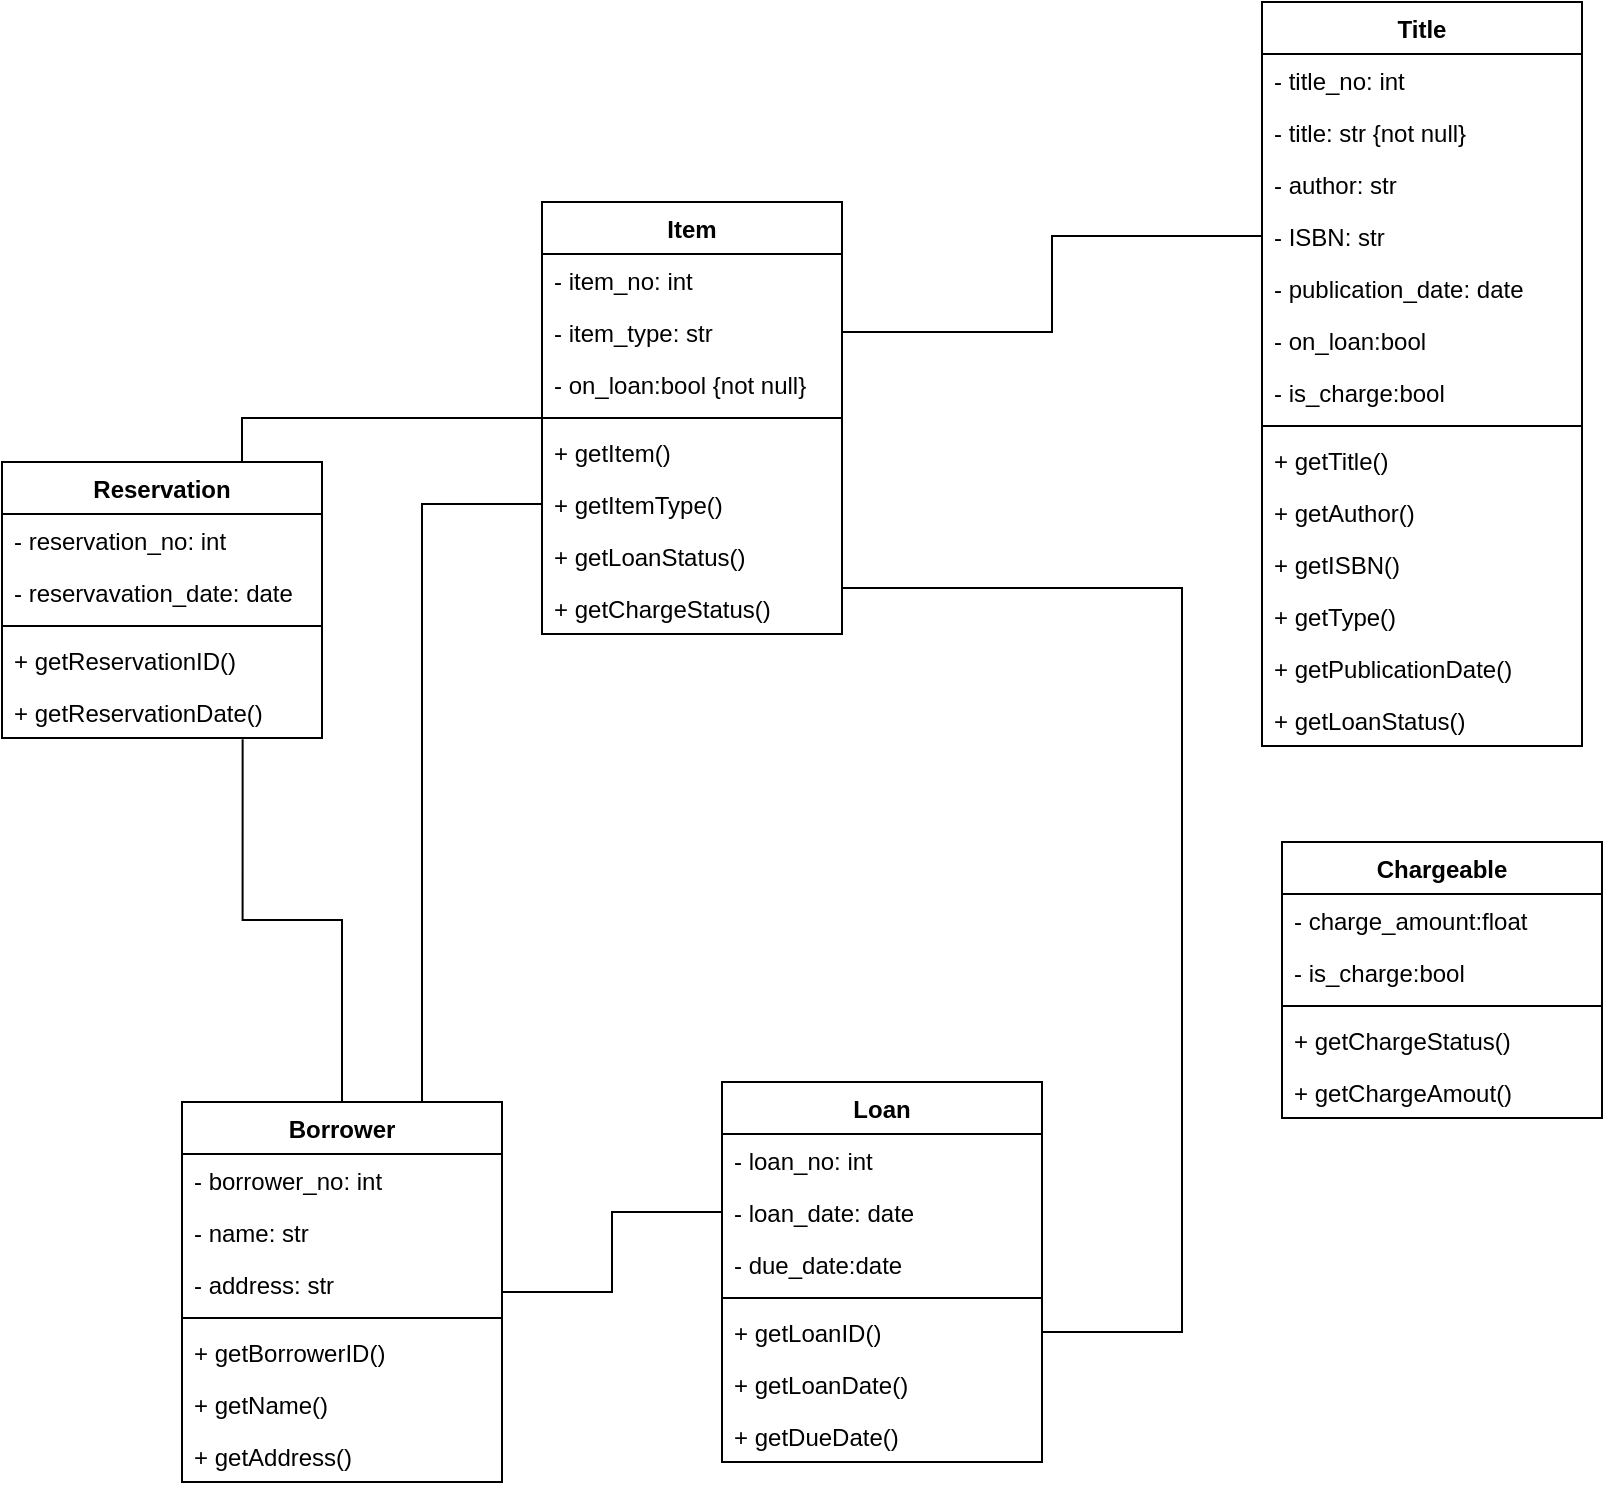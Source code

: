 <mxfile version="20.7.4" type="device"><diagram id="bBGUIYd9gj0dmMG-i7Sc" name="Page-1"><mxGraphModel dx="1376" dy="876" grid="1" gridSize="10" guides="1" tooltips="1" connect="1" arrows="1" fold="1" page="1" pageScale="1" pageWidth="850" pageHeight="1100" math="0" shadow="0"><root><mxCell id="0"/><mxCell id="1" parent="0"/><mxCell id="ZYg50fIGtOqlQv4kDnU--1" value="Title" style="swimlane;fontStyle=1;align=center;verticalAlign=top;childLayout=stackLayout;horizontal=1;startSize=26;horizontalStack=0;resizeParent=1;resizeParentMax=0;resizeLast=0;collapsible=1;marginBottom=0;" vertex="1" parent="1"><mxGeometry x="650" y="30" width="160" height="372" as="geometry"/></mxCell><mxCell id="ZYg50fIGtOqlQv4kDnU--2" value="- title_no: int " style="text;strokeColor=none;fillColor=none;align=left;verticalAlign=top;spacingLeft=4;spacingRight=4;overflow=hidden;rotatable=0;points=[[0,0.5],[1,0.5]];portConstraint=eastwest;" vertex="1" parent="ZYg50fIGtOqlQv4kDnU--1"><mxGeometry y="26" width="160" height="26" as="geometry"/></mxCell><mxCell id="ZYg50fIGtOqlQv4kDnU--47" value="- title: str {not null} " style="text;strokeColor=none;fillColor=none;align=left;verticalAlign=top;spacingLeft=4;spacingRight=4;overflow=hidden;rotatable=0;points=[[0,0.5],[1,0.5]];portConstraint=eastwest;" vertex="1" parent="ZYg50fIGtOqlQv4kDnU--1"><mxGeometry y="52" width="160" height="26" as="geometry"/></mxCell><mxCell id="ZYg50fIGtOqlQv4kDnU--6" value="- author: str " style="text;strokeColor=none;fillColor=none;align=left;verticalAlign=top;spacingLeft=4;spacingRight=4;overflow=hidden;rotatable=0;points=[[0,0.5],[1,0.5]];portConstraint=eastwest;" vertex="1" parent="ZYg50fIGtOqlQv4kDnU--1"><mxGeometry y="78" width="160" height="26" as="geometry"/></mxCell><mxCell id="ZYg50fIGtOqlQv4kDnU--7" value="- ISBN: str " style="text;strokeColor=none;fillColor=none;align=left;verticalAlign=top;spacingLeft=4;spacingRight=4;overflow=hidden;rotatable=0;points=[[0,0.5],[1,0.5]];portConstraint=eastwest;" vertex="1" parent="ZYg50fIGtOqlQv4kDnU--1"><mxGeometry y="104" width="160" height="26" as="geometry"/></mxCell><mxCell id="ZYg50fIGtOqlQv4kDnU--17" value="- publication_date: date " style="text;strokeColor=none;fillColor=none;align=left;verticalAlign=top;spacingLeft=4;spacingRight=4;overflow=hidden;rotatable=0;points=[[0,0.5],[1,0.5]];portConstraint=eastwest;" vertex="1" parent="ZYg50fIGtOqlQv4kDnU--1"><mxGeometry y="130" width="160" height="26" as="geometry"/></mxCell><mxCell id="ZYg50fIGtOqlQv4kDnU--9" value="- on_loan:bool" style="text;strokeColor=none;fillColor=none;align=left;verticalAlign=top;spacingLeft=4;spacingRight=4;overflow=hidden;rotatable=0;points=[[0,0.5],[1,0.5]];portConstraint=eastwest;" vertex="1" parent="ZYg50fIGtOqlQv4kDnU--1"><mxGeometry y="156" width="160" height="26" as="geometry"/></mxCell><mxCell id="ZYg50fIGtOqlQv4kDnU--10" value="- is_charge:bool" style="text;strokeColor=none;fillColor=none;align=left;verticalAlign=top;spacingLeft=4;spacingRight=4;overflow=hidden;rotatable=0;points=[[0,0.5],[1,0.5]];portConstraint=eastwest;" vertex="1" parent="ZYg50fIGtOqlQv4kDnU--1"><mxGeometry y="182" width="160" height="26" as="geometry"/></mxCell><mxCell id="ZYg50fIGtOqlQv4kDnU--3" value="" style="line;strokeWidth=1;fillColor=none;align=left;verticalAlign=middle;spacingTop=-1;spacingLeft=3;spacingRight=3;rotatable=0;labelPosition=right;points=[];portConstraint=eastwest;strokeColor=inherit;" vertex="1" parent="ZYg50fIGtOqlQv4kDnU--1"><mxGeometry y="208" width="160" height="8" as="geometry"/></mxCell><mxCell id="ZYg50fIGtOqlQv4kDnU--4" value="+ getTitle()&#10;" style="text;strokeColor=none;fillColor=none;align=left;verticalAlign=top;spacingLeft=4;spacingRight=4;overflow=hidden;rotatable=0;points=[[0,0.5],[1,0.5]];portConstraint=eastwest;" vertex="1" parent="ZYg50fIGtOqlQv4kDnU--1"><mxGeometry y="216" width="160" height="26" as="geometry"/></mxCell><mxCell id="ZYg50fIGtOqlQv4kDnU--11" value="+ getAuthor()&#10;" style="text;strokeColor=none;fillColor=none;align=left;verticalAlign=top;spacingLeft=4;spacingRight=4;overflow=hidden;rotatable=0;points=[[0,0.5],[1,0.5]];portConstraint=eastwest;" vertex="1" parent="ZYg50fIGtOqlQv4kDnU--1"><mxGeometry y="242" width="160" height="26" as="geometry"/></mxCell><mxCell id="ZYg50fIGtOqlQv4kDnU--12" value="+ getISBN()&#10;" style="text;strokeColor=none;fillColor=none;align=left;verticalAlign=top;spacingLeft=4;spacingRight=4;overflow=hidden;rotatable=0;points=[[0,0.5],[1,0.5]];portConstraint=eastwest;" vertex="1" parent="ZYg50fIGtOqlQv4kDnU--1"><mxGeometry y="268" width="160" height="26" as="geometry"/></mxCell><mxCell id="ZYg50fIGtOqlQv4kDnU--13" value="+ getType()&#10;" style="text;strokeColor=none;fillColor=none;align=left;verticalAlign=top;spacingLeft=4;spacingRight=4;overflow=hidden;rotatable=0;points=[[0,0.5],[1,0.5]];portConstraint=eastwest;" vertex="1" parent="ZYg50fIGtOqlQv4kDnU--1"><mxGeometry y="294" width="160" height="26" as="geometry"/></mxCell><mxCell id="ZYg50fIGtOqlQv4kDnU--14" value="+ getPublicationDate()&#10;" style="text;strokeColor=none;fillColor=none;align=left;verticalAlign=top;spacingLeft=4;spacingRight=4;overflow=hidden;rotatable=0;points=[[0,0.5],[1,0.5]];portConstraint=eastwest;" vertex="1" parent="ZYg50fIGtOqlQv4kDnU--1"><mxGeometry y="320" width="160" height="26" as="geometry"/></mxCell><mxCell id="ZYg50fIGtOqlQv4kDnU--15" value="+ getLoanStatus()&#10;" style="text;strokeColor=none;fillColor=none;align=left;verticalAlign=top;spacingLeft=4;spacingRight=4;overflow=hidden;rotatable=0;points=[[0,0.5],[1,0.5]];portConstraint=eastwest;" vertex="1" parent="ZYg50fIGtOqlQv4kDnU--1"><mxGeometry y="346" width="160" height="26" as="geometry"/></mxCell><mxCell id="ZYg50fIGtOqlQv4kDnU--32" value="Item" style="swimlane;fontStyle=1;align=center;verticalAlign=top;childLayout=stackLayout;horizontal=1;startSize=26;horizontalStack=0;resizeParent=1;resizeParentMax=0;resizeLast=0;collapsible=1;marginBottom=0;" vertex="1" parent="1"><mxGeometry x="290" y="130" width="150" height="216" as="geometry"/></mxCell><mxCell id="ZYg50fIGtOqlQv4kDnU--33" value="- item_no: int" style="text;strokeColor=none;fillColor=none;align=left;verticalAlign=top;spacingLeft=4;spacingRight=4;overflow=hidden;rotatable=0;points=[[0,0.5],[1,0.5]];portConstraint=eastwest;" vertex="1" parent="ZYg50fIGtOqlQv4kDnU--32"><mxGeometry y="26" width="150" height="26" as="geometry"/></mxCell><mxCell id="ZYg50fIGtOqlQv4kDnU--49" value="- item_type: str" style="text;strokeColor=none;fillColor=none;align=left;verticalAlign=top;spacingLeft=4;spacingRight=4;overflow=hidden;rotatable=0;points=[[0,0.5],[1,0.5]];portConstraint=eastwest;" vertex="1" parent="ZYg50fIGtOqlQv4kDnU--32"><mxGeometry y="52" width="150" height="26" as="geometry"/></mxCell><mxCell id="ZYg50fIGtOqlQv4kDnU--37" value="- on_loan:bool {not null}" style="text;strokeColor=none;fillColor=none;align=left;verticalAlign=top;spacingLeft=4;spacingRight=4;overflow=hidden;rotatable=0;points=[[0,0.5],[1,0.5]];portConstraint=eastwest;" vertex="1" parent="ZYg50fIGtOqlQv4kDnU--32"><mxGeometry y="78" width="150" height="26" as="geometry"/></mxCell><mxCell id="ZYg50fIGtOqlQv4kDnU--34" value="" style="line;strokeWidth=1;fillColor=none;align=left;verticalAlign=middle;spacingTop=-1;spacingLeft=3;spacingRight=3;rotatable=0;labelPosition=right;points=[];portConstraint=eastwest;strokeColor=inherit;" vertex="1" parent="ZYg50fIGtOqlQv4kDnU--32"><mxGeometry y="104" width="150" height="8" as="geometry"/></mxCell><mxCell id="ZYg50fIGtOqlQv4kDnU--35" value="+ getItem()&#10;" style="text;strokeColor=none;fillColor=none;align=left;verticalAlign=top;spacingLeft=4;spacingRight=4;overflow=hidden;rotatable=0;points=[[0,0.5],[1,0.5]];portConstraint=eastwest;" vertex="1" parent="ZYg50fIGtOqlQv4kDnU--32"><mxGeometry y="112" width="150" height="26" as="geometry"/></mxCell><mxCell id="ZYg50fIGtOqlQv4kDnU--50" value="+ getItemType()&#10;" style="text;strokeColor=none;fillColor=none;align=left;verticalAlign=top;spacingLeft=4;spacingRight=4;overflow=hidden;rotatable=0;points=[[0,0.5],[1,0.5]];portConstraint=eastwest;" vertex="1" parent="ZYg50fIGtOqlQv4kDnU--32"><mxGeometry y="138" width="150" height="26" as="geometry"/></mxCell><mxCell id="ZYg50fIGtOqlQv4kDnU--38" value="+ getLoanStatus()&#10;" style="text;strokeColor=none;fillColor=none;align=left;verticalAlign=top;spacingLeft=4;spacingRight=4;overflow=hidden;rotatable=0;points=[[0,0.5],[1,0.5]];portConstraint=eastwest;" vertex="1" parent="ZYg50fIGtOqlQv4kDnU--32"><mxGeometry y="164" width="150" height="26" as="geometry"/></mxCell><mxCell id="ZYg50fIGtOqlQv4kDnU--51" value="+ getChargeStatus() &#10;" style="text;strokeColor=none;fillColor=none;align=left;verticalAlign=top;spacingLeft=4;spacingRight=4;overflow=hidden;rotatable=0;points=[[0,0.5],[1,0.5]];portConstraint=eastwest;" vertex="1" parent="ZYg50fIGtOqlQv4kDnU--32"><mxGeometry y="190" width="150" height="26" as="geometry"/></mxCell><mxCell id="ZYg50fIGtOqlQv4kDnU--91" style="edgeStyle=orthogonalEdgeStyle;rounded=0;orthogonalLoop=1;jettySize=auto;html=1;entryX=0;entryY=0.5;entryDx=0;entryDy=0;startArrow=none;startFill=0;endArrow=none;endFill=0;" edge="1" parent="1" source="ZYg50fIGtOqlQv4kDnU--56" target="ZYg50fIGtOqlQv4kDnU--81"><mxGeometry relative="1" as="geometry"/></mxCell><mxCell id="ZYg50fIGtOqlQv4kDnU--95" style="edgeStyle=orthogonalEdgeStyle;rounded=0;orthogonalLoop=1;jettySize=auto;html=1;entryX=0.752;entryY=1.026;entryDx=0;entryDy=0;entryPerimeter=0;startArrow=none;startFill=0;endArrow=none;endFill=0;" edge="1" parent="1" source="ZYg50fIGtOqlQv4kDnU--56" target="ZYg50fIGtOqlQv4kDnU--73"><mxGeometry relative="1" as="geometry"/></mxCell><mxCell id="ZYg50fIGtOqlQv4kDnU--96" style="edgeStyle=orthogonalEdgeStyle;rounded=0;orthogonalLoop=1;jettySize=auto;html=1;exitX=0.75;exitY=0;exitDx=0;exitDy=0;startArrow=none;startFill=0;endArrow=none;endFill=0;" edge="1" parent="1" source="ZYg50fIGtOqlQv4kDnU--56" target="ZYg50fIGtOqlQv4kDnU--50"><mxGeometry relative="1" as="geometry"/></mxCell><mxCell id="ZYg50fIGtOqlQv4kDnU--56" value="Borrower" style="swimlane;fontStyle=1;align=center;verticalAlign=top;childLayout=stackLayout;horizontal=1;startSize=26;horizontalStack=0;resizeParent=1;resizeParentMax=0;resizeLast=0;collapsible=1;marginBottom=0;" vertex="1" parent="1"><mxGeometry x="110" y="580" width="160" height="190" as="geometry"/></mxCell><mxCell id="ZYg50fIGtOqlQv4kDnU--57" value="- borrower_no: int" style="text;strokeColor=none;fillColor=none;align=left;verticalAlign=top;spacingLeft=4;spacingRight=4;overflow=hidden;rotatable=0;points=[[0,0.5],[1,0.5]];portConstraint=eastwest;" vertex="1" parent="ZYg50fIGtOqlQv4kDnU--56"><mxGeometry y="26" width="160" height="26" as="geometry"/></mxCell><mxCell id="ZYg50fIGtOqlQv4kDnU--58" value="- name: str" style="text;strokeColor=none;fillColor=none;align=left;verticalAlign=top;spacingLeft=4;spacingRight=4;overflow=hidden;rotatable=0;points=[[0,0.5],[1,0.5]];portConstraint=eastwest;" vertex="1" parent="ZYg50fIGtOqlQv4kDnU--56"><mxGeometry y="52" width="160" height="26" as="geometry"/></mxCell><mxCell id="ZYg50fIGtOqlQv4kDnU--66" value="- address: str" style="text;strokeColor=none;fillColor=none;align=left;verticalAlign=top;spacingLeft=4;spacingRight=4;overflow=hidden;rotatable=0;points=[[0,0.5],[1,0.5]];portConstraint=eastwest;" vertex="1" parent="ZYg50fIGtOqlQv4kDnU--56"><mxGeometry y="78" width="160" height="26" as="geometry"/></mxCell><mxCell id="ZYg50fIGtOqlQv4kDnU--61" value="" style="line;strokeWidth=1;fillColor=none;align=left;verticalAlign=middle;spacingTop=-1;spacingLeft=3;spacingRight=3;rotatable=0;labelPosition=right;points=[];portConstraint=eastwest;strokeColor=inherit;" vertex="1" parent="ZYg50fIGtOqlQv4kDnU--56"><mxGeometry y="104" width="160" height="8" as="geometry"/></mxCell><mxCell id="ZYg50fIGtOqlQv4kDnU--62" value="+ getBorrowerID()&#10;" style="text;strokeColor=none;fillColor=none;align=left;verticalAlign=top;spacingLeft=4;spacingRight=4;overflow=hidden;rotatable=0;points=[[0,0.5],[1,0.5]];portConstraint=eastwest;" vertex="1" parent="ZYg50fIGtOqlQv4kDnU--56"><mxGeometry y="112" width="160" height="26" as="geometry"/></mxCell><mxCell id="ZYg50fIGtOqlQv4kDnU--63" value="+ getName()&#10;" style="text;strokeColor=none;fillColor=none;align=left;verticalAlign=top;spacingLeft=4;spacingRight=4;overflow=hidden;rotatable=0;points=[[0,0.5],[1,0.5]];portConstraint=eastwest;" vertex="1" parent="ZYg50fIGtOqlQv4kDnU--56"><mxGeometry y="138" width="160" height="26" as="geometry"/></mxCell><mxCell id="ZYg50fIGtOqlQv4kDnU--64" value="+ getAddress()&#10;" style="text;strokeColor=none;fillColor=none;align=left;verticalAlign=top;spacingLeft=4;spacingRight=4;overflow=hidden;rotatable=0;points=[[0,0.5],[1,0.5]];portConstraint=eastwest;" vertex="1" parent="ZYg50fIGtOqlQv4kDnU--56"><mxGeometry y="164" width="160" height="26" as="geometry"/></mxCell><mxCell id="ZYg50fIGtOqlQv4kDnU--67" value="Reservation" style="swimlane;fontStyle=1;align=center;verticalAlign=top;childLayout=stackLayout;horizontal=1;startSize=26;horizontalStack=0;resizeParent=1;resizeParentMax=0;resizeLast=0;collapsible=1;marginBottom=0;" vertex="1" parent="1"><mxGeometry x="20" y="260" width="160" height="138" as="geometry"/></mxCell><mxCell id="ZYg50fIGtOqlQv4kDnU--68" value="- reservation_no: int" style="text;strokeColor=none;fillColor=none;align=left;verticalAlign=top;spacingLeft=4;spacingRight=4;overflow=hidden;rotatable=0;points=[[0,0.5],[1,0.5]];portConstraint=eastwest;" vertex="1" parent="ZYg50fIGtOqlQv4kDnU--67"><mxGeometry y="26" width="160" height="26" as="geometry"/></mxCell><mxCell id="ZYg50fIGtOqlQv4kDnU--69" value="- reservavation_date: date" style="text;strokeColor=none;fillColor=none;align=left;verticalAlign=top;spacingLeft=4;spacingRight=4;overflow=hidden;rotatable=0;points=[[0,0.5],[1,0.5]];portConstraint=eastwest;" vertex="1" parent="ZYg50fIGtOqlQv4kDnU--67"><mxGeometry y="52" width="160" height="26" as="geometry"/></mxCell><mxCell id="ZYg50fIGtOqlQv4kDnU--71" value="" style="line;strokeWidth=1;fillColor=none;align=left;verticalAlign=middle;spacingTop=-1;spacingLeft=3;spacingRight=3;rotatable=0;labelPosition=right;points=[];portConstraint=eastwest;strokeColor=inherit;" vertex="1" parent="ZYg50fIGtOqlQv4kDnU--67"><mxGeometry y="78" width="160" height="8" as="geometry"/></mxCell><mxCell id="ZYg50fIGtOqlQv4kDnU--72" value="+ getReservationID()&#10;" style="text;strokeColor=none;fillColor=none;align=left;verticalAlign=top;spacingLeft=4;spacingRight=4;overflow=hidden;rotatable=0;points=[[0,0.5],[1,0.5]];portConstraint=eastwest;" vertex="1" parent="ZYg50fIGtOqlQv4kDnU--67"><mxGeometry y="86" width="160" height="26" as="geometry"/></mxCell><mxCell id="ZYg50fIGtOqlQv4kDnU--73" value="+ getReservationDate()&#10;" style="text;strokeColor=none;fillColor=none;align=left;verticalAlign=top;spacingLeft=4;spacingRight=4;overflow=hidden;rotatable=0;points=[[0,0.5],[1,0.5]];portConstraint=eastwest;" vertex="1" parent="ZYg50fIGtOqlQv4kDnU--67"><mxGeometry y="112" width="160" height="26" as="geometry"/></mxCell><mxCell id="ZYg50fIGtOqlQv4kDnU--75" value="Loan" style="swimlane;fontStyle=1;align=center;verticalAlign=top;childLayout=stackLayout;horizontal=1;startSize=26;horizontalStack=0;resizeParent=1;resizeParentMax=0;resizeLast=0;collapsible=1;marginBottom=0;" vertex="1" parent="1"><mxGeometry x="380" y="570" width="160" height="190" as="geometry"/></mxCell><mxCell id="ZYg50fIGtOqlQv4kDnU--76" value="- loan_no: int" style="text;strokeColor=none;fillColor=none;align=left;verticalAlign=top;spacingLeft=4;spacingRight=4;overflow=hidden;rotatable=0;points=[[0,0.5],[1,0.5]];portConstraint=eastwest;" vertex="1" parent="ZYg50fIGtOqlQv4kDnU--75"><mxGeometry y="26" width="160" height="26" as="geometry"/></mxCell><mxCell id="ZYg50fIGtOqlQv4kDnU--81" value="- loan_date: date" style="text;strokeColor=none;fillColor=none;align=left;verticalAlign=top;spacingLeft=4;spacingRight=4;overflow=hidden;rotatable=0;points=[[0,0.5],[1,0.5]];portConstraint=eastwest;" vertex="1" parent="ZYg50fIGtOqlQv4kDnU--75"><mxGeometry y="52" width="160" height="26" as="geometry"/></mxCell><mxCell id="ZYg50fIGtOqlQv4kDnU--77" value="- due_date:date" style="text;strokeColor=none;fillColor=none;align=left;verticalAlign=top;spacingLeft=4;spacingRight=4;overflow=hidden;rotatable=0;points=[[0,0.5],[1,0.5]];portConstraint=eastwest;" vertex="1" parent="ZYg50fIGtOqlQv4kDnU--75"><mxGeometry y="78" width="160" height="26" as="geometry"/></mxCell><mxCell id="ZYg50fIGtOqlQv4kDnU--78" value="" style="line;strokeWidth=1;fillColor=none;align=left;verticalAlign=middle;spacingTop=-1;spacingLeft=3;spacingRight=3;rotatable=0;labelPosition=right;points=[];portConstraint=eastwest;strokeColor=inherit;" vertex="1" parent="ZYg50fIGtOqlQv4kDnU--75"><mxGeometry y="104" width="160" height="8" as="geometry"/></mxCell><mxCell id="ZYg50fIGtOqlQv4kDnU--79" value="+ getLoanID()&#10;" style="text;strokeColor=none;fillColor=none;align=left;verticalAlign=top;spacingLeft=4;spacingRight=4;overflow=hidden;rotatable=0;points=[[0,0.5],[1,0.5]];portConstraint=eastwest;" vertex="1" parent="ZYg50fIGtOqlQv4kDnU--75"><mxGeometry y="112" width="160" height="26" as="geometry"/></mxCell><mxCell id="ZYg50fIGtOqlQv4kDnU--82" value="+ getLoanDate()&#10;" style="text;strokeColor=none;fillColor=none;align=left;verticalAlign=top;spacingLeft=4;spacingRight=4;overflow=hidden;rotatable=0;points=[[0,0.5],[1,0.5]];portConstraint=eastwest;" vertex="1" parent="ZYg50fIGtOqlQv4kDnU--75"><mxGeometry y="138" width="160" height="26" as="geometry"/></mxCell><mxCell id="ZYg50fIGtOqlQv4kDnU--80" value="+ getDueDate()&#10;" style="text;strokeColor=none;fillColor=none;align=left;verticalAlign=top;spacingLeft=4;spacingRight=4;overflow=hidden;rotatable=0;points=[[0,0.5],[1,0.5]];portConstraint=eastwest;" vertex="1" parent="ZYg50fIGtOqlQv4kDnU--75"><mxGeometry y="164" width="160" height="26" as="geometry"/></mxCell><mxCell id="ZYg50fIGtOqlQv4kDnU--83" value="Chargeable" style="swimlane;fontStyle=1;align=center;verticalAlign=top;childLayout=stackLayout;horizontal=1;startSize=26;horizontalStack=0;resizeParent=1;resizeParentMax=0;resizeLast=0;collapsible=1;marginBottom=0;" vertex="1" parent="1"><mxGeometry x="660" y="450" width="160" height="138" as="geometry"/></mxCell><mxCell id="ZYg50fIGtOqlQv4kDnU--84" value="- charge_amount:float" style="text;strokeColor=none;fillColor=none;align=left;verticalAlign=top;spacingLeft=4;spacingRight=4;overflow=hidden;rotatable=0;points=[[0,0.5],[1,0.5]];portConstraint=eastwest;" vertex="1" parent="ZYg50fIGtOqlQv4kDnU--83"><mxGeometry y="26" width="160" height="26" as="geometry"/></mxCell><mxCell id="ZYg50fIGtOqlQv4kDnU--85" value="- is_charge:bool" style="text;strokeColor=none;fillColor=none;align=left;verticalAlign=top;spacingLeft=4;spacingRight=4;overflow=hidden;rotatable=0;points=[[0,0.5],[1,0.5]];portConstraint=eastwest;" vertex="1" parent="ZYg50fIGtOqlQv4kDnU--83"><mxGeometry y="52" width="160" height="26" as="geometry"/></mxCell><mxCell id="ZYg50fIGtOqlQv4kDnU--86" value="" style="line;strokeWidth=1;fillColor=none;align=left;verticalAlign=middle;spacingTop=-1;spacingLeft=3;spacingRight=3;rotatable=0;labelPosition=right;points=[];portConstraint=eastwest;strokeColor=inherit;" vertex="1" parent="ZYg50fIGtOqlQv4kDnU--83"><mxGeometry y="78" width="160" height="8" as="geometry"/></mxCell><mxCell id="ZYg50fIGtOqlQv4kDnU--87" value="+ getChargeStatus()&#10;" style="text;strokeColor=none;fillColor=none;align=left;verticalAlign=top;spacingLeft=4;spacingRight=4;overflow=hidden;rotatable=0;points=[[0,0.5],[1,0.5]];portConstraint=eastwest;" vertex="1" parent="ZYg50fIGtOqlQv4kDnU--83"><mxGeometry y="86" width="160" height="26" as="geometry"/></mxCell><mxCell id="ZYg50fIGtOqlQv4kDnU--88" value="+ getChargeAmout()&#10;" style="text;strokeColor=none;fillColor=none;align=left;verticalAlign=top;spacingLeft=4;spacingRight=4;overflow=hidden;rotatable=0;points=[[0,0.5],[1,0.5]];portConstraint=eastwest;" vertex="1" parent="ZYg50fIGtOqlQv4kDnU--83"><mxGeometry y="112" width="160" height="26" as="geometry"/></mxCell><mxCell id="ZYg50fIGtOqlQv4kDnU--89" style="rounded=0;orthogonalLoop=1;jettySize=auto;html=1;edgeStyle=orthogonalEdgeStyle;startArrow=none;startFill=0;endArrow=none;endFill=0;exitX=1;exitY=0.5;exitDx=0;exitDy=0;" edge="1" parent="1" source="ZYg50fIGtOqlQv4kDnU--49" target="ZYg50fIGtOqlQv4kDnU--7"><mxGeometry relative="1" as="geometry"/></mxCell><mxCell id="ZYg50fIGtOqlQv4kDnU--92" style="edgeStyle=orthogonalEdgeStyle;rounded=0;orthogonalLoop=1;jettySize=auto;html=1;startArrow=none;startFill=0;endArrow=none;endFill=0;entryX=0.75;entryY=0;entryDx=0;entryDy=0;" edge="1" parent="1" source="ZYg50fIGtOqlQv4kDnU--32" target="ZYg50fIGtOqlQv4kDnU--67"><mxGeometry relative="1" as="geometry"><mxPoint x="220" y="80" as="targetPoint"/></mxGeometry></mxCell><mxCell id="ZYg50fIGtOqlQv4kDnU--93" style="edgeStyle=orthogonalEdgeStyle;rounded=0;orthogonalLoop=1;jettySize=auto;html=1;entryX=1;entryY=0.5;entryDx=0;entryDy=0;startArrow=none;startFill=0;endArrow=none;endFill=0;" edge="1" parent="1" source="ZYg50fIGtOqlQv4kDnU--51" target="ZYg50fIGtOqlQv4kDnU--79"><mxGeometry relative="1" as="geometry"><Array as="points"><mxPoint x="610" y="323"/><mxPoint x="610" y="695"/></Array></mxGeometry></mxCell></root></mxGraphModel></diagram></mxfile>